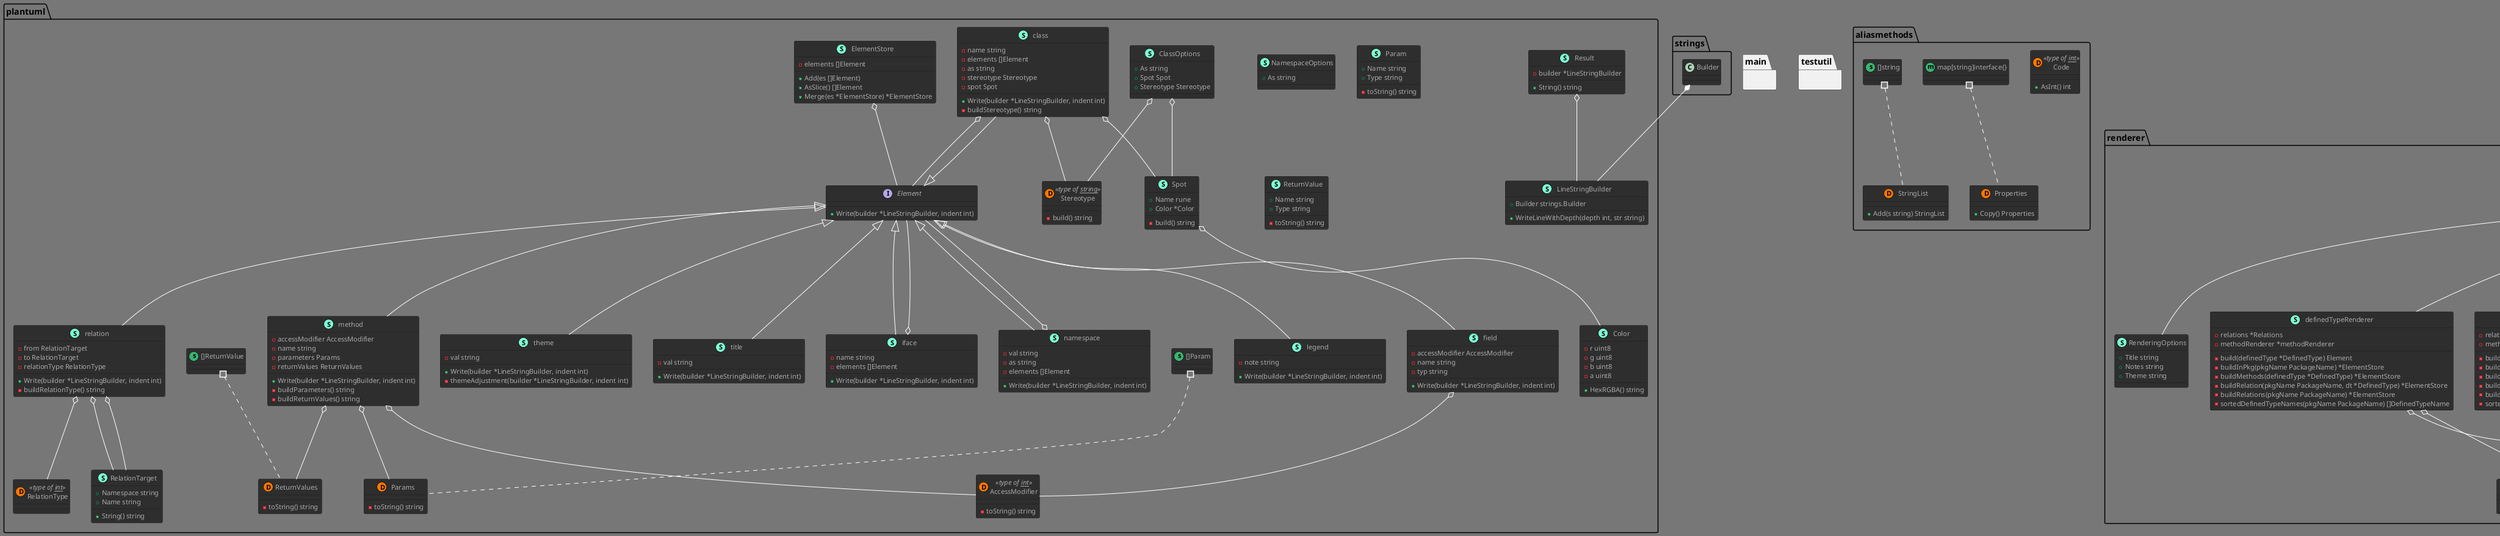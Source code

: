 @startuml
!theme reddress-darkorange
skinparam class {
    attributeIconSize 8
}
namespace aliasmethods {
    class "Code"  << (D,  ff7700ff) type of __int__ >> {
        + AsInt() int
    }
    class "Properties"  << (D,  ff7700ff)  >> {
        + Copy() Properties
    }
    class "StringList"  << (D,  ff7700ff)  >> {
        + Add(s string) StringList
    }
}
namespace aliasmethods {
    class "map[string]interface{}" as mapstringinterface << (m,  3cb371ff)  >> {
    }
}
"aliasmethods.mapstringinterface" #.. "aliasmethods.Properties"
namespace aliasmethods {
    class "[]string" as string << (s,  3cb371ff)  >> {
    }
}
"aliasmethods.string" #.. "aliasmethods.StringList"
namespace class {
    class "Diagram"  << (S,  7fffd4ff)  >> {
        - renderer *Renderer
        + Render() *Result
    }
}
"class.Diagram" o-- "renderer.Renderer"
namespace classdiagram {
    class "FlagSet"  << (S,  7fffd4ff)  >> {
        - set *FlagSet
        - values FlagValues
        + InitializeFlags() 
        + Values() FlagValues
    }
    class "FlagValues"  << (S,  7fffd4ff)  >> {
        + Ignore string
        + Title string
        + Notes string
        + Output string
        + Theme string
        + Recursive bool
    }
}
"classdiagram.FlagSet" o-- "pflag.FlagSet"
"classdiagram.FlagSet" o-- "classdiagram.FlagValues"
namespace connectionlabels {
    class "ImplementsAbstractInterface"  << (S,  7fffd4ff)  >> {
        + AliasOfInt AliasOfInt
        + PublicUse AbstractInterface
        - interfaceFunction() bool
    }
    interface AbstractInterface {
        - interfaceFunction() bool
    }
    class "AliasOfInt"  << (D,  ff7700ff) type of __int__ >> {
    }
}
"connectionlabels.AliasOfInt" *-- "connectionlabels.ImplementsAbstractInterface"
"connectionlabels.AbstractInterface" <|-- "connectionlabels.ImplementsAbstractInterface"
"connectionlabels.ImplementsAbstractInterface" o-- "connectionlabels.AbstractInterface"
namespace main {
}
namespace parenthesizedtypedeclarations {
    class "defaultFoo"  << (S,  7fffd4ff)  >> {
        + Foo() 
    }
    interface Bar {
        + Bar() 
    }
    interface Foo {
        + Foo() 
    }
}
"parenthesizedtypedeclarations.Foo" <|-- "parenthesizedtypedeclarations.defaultFoo"
namespace pkg {
    class "Diagram"  << (S,  7fffd4ff)  >> {
        - renderer *renderer
        + Render() string
    }
    class "renderer"  << (S,  7fffd4ff)  >> {
        - theme string
        - pkgGraph *PackageGraph
        - buildNamespace(pkgPath PackagePath) Element
        - namespacePath(pkgPath PackagePath) string
        - relationTargetName(pkgPath PackagePath) string
        - render() string
    }
}
"pkg.Diagram" o-- "pkg.renderer"
"pkg.renderer" o-- "gocode.PackageGraph"
namespace pkgdiagram {
    class "FlagSet"  << (S,  7fffd4ff)  >> {
        - set *FlagSet
        - values FlagValues
        + InitializeFlags() 
        + Values() FlagValues
    }
    class "FlagValues"  << (S,  7fffd4ff)  >> {
        + Ignore string
        + Output string
        + Theme string
        + Recursive bool
    }
}
"pkgdiagram.FlagSet" o-- "pflag.FlagSet"
"pkgdiagram.FlagSet" o-- "pkgdiagram.FlagValues"
namespace plantuml {
    class "ClassOptions"  << (S,  7fffd4ff)  >> {
        + As string
        + Spot Spot
        + Stereotype Stereotype
    }
    class "Color"  << (S,  7fffd4ff)  >> {
        - r uint8
        - g uint8
        - b uint8
        - a uint8
        + HexRGBA() string
    }
    class "ElementStore"  << (S,  7fffd4ff)  >> {
        - elements []Element
        + Add(es []Element) 
        + AsSlice() []Element
        + Merge(es *ElementStore) *ElementStore
    }
    class "LineStringBuilder"  << (S,  7fffd4ff)  >> {
        + Builder strings.Builder
        + WriteLineWithDepth(depth int, str string) 
    }
    class "NamespaceOptions"  << (S,  7fffd4ff)  >> {
        + As string
    }
    class "Param"  << (S,  7fffd4ff)  >> {
        + Name string
        + Type string
        - toString() string
    }
    class "RelationTarget"  << (S,  7fffd4ff)  >> {
        + Namespace string
        + Name string
        + String() string
    }
    class "Result"  << (S,  7fffd4ff)  >> {
        - builder *LineStringBuilder
        + String() string
    }
    class "ReturnValue"  << (S,  7fffd4ff)  >> {
        + Name string
        + Type string
        - toString() string
    }
    class "Spot"  << (S,  7fffd4ff)  >> {
        + Name rune
        + Color *Color
        - build() string
    }
    class "class"  << (S,  7fffd4ff)  >> {
        - name string
        - elements []Element
        - as string
        - stereotype Stereotype
        - spot Spot
        + Write(builder *LineStringBuilder, indent int) 
        - buildStereotype() string
    }
    class "field"  << (S,  7fffd4ff)  >> {
        - accessModifier AccessModifier
        - name string
        - typ string
        + Write(builder *LineStringBuilder, indent int) 
    }
    class "iface"  << (S,  7fffd4ff)  >> {
        - name string
        - elements []Element
        + Write(builder *LineStringBuilder, indent int) 
    }
    class "legend"  << (S,  7fffd4ff)  >> {
        - note string
        + Write(builder *LineStringBuilder, indent int) 
    }
    class "method"  << (S,  7fffd4ff)  >> {
        - accessModifier AccessModifier
        - name string
        - parameters Params
        - returnValues ReturnValues
        + Write(builder *LineStringBuilder, indent int) 
        - buildParameters() string
        - buildReturnValues() string
    }
    class "namespace"  << (S,  7fffd4ff)  >> {
        - val string
        - as string
        - elements []Element
        + Write(builder *LineStringBuilder, indent int) 
    }
    class "relation"  << (S,  7fffd4ff)  >> {
        - from RelationTarget
        - to RelationTarget
        - relationType RelationType
        + Write(builder *LineStringBuilder, indent int) 
        - buildRelationType() string
    }
    class "theme"  << (S,  7fffd4ff)  >> {
        - val string
        + Write(builder *LineStringBuilder, indent int) 
        - themeAdjustment(builder *LineStringBuilder, indent int) 
    }
    class "title"  << (S,  7fffd4ff)  >> {
        - val string
        + Write(builder *LineStringBuilder, indent int) 
    }
    interface Element {
        + Write(builder *LineStringBuilder, indent int) 
    }
    class "AccessModifier"  << (D,  ff7700ff) type of __int__ >> {
        - toString() string
    }
    class "Params"  << (D,  ff7700ff)  >> {
        - toString() string
    }
    class "RelationType"  << (D,  ff7700ff) type of __int__ >> {
    }
    class "ReturnValues"  << (D,  ff7700ff)  >> {
        - toString() string
    }
    class "Stereotype"  << (D,  ff7700ff) type of __string__ >> {
        - build() string
    }
}
"plantuml.ClassOptions" o-- "plantuml.Spot"
"plantuml.ClassOptions" o-- "plantuml.Stereotype"
"plantuml.ElementStore" o-- "plantuml.Element"
"strings.Builder" *-- "plantuml.LineStringBuilder"
"plantuml.Result" o-- "plantuml.LineStringBuilder"
"plantuml.Spot" o-- "plantuml.Color"
"plantuml.Element" <|-- "plantuml.class"
"plantuml.class" o-- "plantuml.Element"
"plantuml.class" o-- "plantuml.Spot"
"plantuml.class" o-- "plantuml.Stereotype"
"plantuml.Element" <|-- "plantuml.field"
"plantuml.field" o-- "plantuml.AccessModifier"
"plantuml.Element" <|-- "plantuml.iface"
"plantuml.iface" o-- "plantuml.Element"
"plantuml.Element" <|-- "plantuml.legend"
"plantuml.Element" <|-- "plantuml.method"
"plantuml.method" o-- "plantuml.AccessModifier"
"plantuml.method" o-- "plantuml.Params"
"plantuml.method" o-- "plantuml.ReturnValues"
"plantuml.Element" <|-- "plantuml.namespace"
"plantuml.namespace" o-- "plantuml.Element"
"plantuml.Element" <|-- "plantuml.relation"
"plantuml.relation" o-- "plantuml.RelationTarget"
"plantuml.relation" o-- "plantuml.RelationTarget"
"plantuml.relation" o-- "plantuml.RelationType"
"plantuml.Element" <|-- "plantuml.theme"
"plantuml.Element" <|-- "plantuml.title"
namespace plantuml {
    class "[]Param" as []Param << (s,  3cb371ff)  >> {
    }
}
"plantuml.[]Param" #.. "plantuml.Params"
namespace plantuml {
    class "[]ReturnValue" as []ReturnValue << (s,  3cb371ff)  >> {
    }
}
"plantuml.[]ReturnValue" #.. "plantuml.ReturnValues"
namespace renderer {
    class "Renderer"  << (S,  7fffd4ff)  >> {
        - relations *Relations
        - renderingOptions *RenderingOptions
        - structRenderer *structRenderer
        - interfaceRenderer *interfaceRenderer
        - definedTypeRenderer *definedTypeRenderer
        - aliasRenderer *aliasRenderer
        + Render() *Result
        - buildPackage(pkgName PackageName) *ElementStore
    }
    class "RenderingOptions"  << (S,  7fffd4ff)  >> {
        + Title string
        + Notes string
        + Theme string
    }
    class "aliasRenderer"  << (S,  7fffd4ff)  >> {
        - relations *Relations
        - buildTypeAliases() *ElementStore
    }
    class "definedTypeRenderer"  << (S,  7fffd4ff)  >> {
        - relations *Relations
        - methodRenderer *methodRenderer
        - build(definedType *DefinedType) Element
        - buildInPkg(pkgName PackageName) *ElementStore
        - buildMethods(definedType *DefinedType) *ElementStore
        - buildRelation(pkgName PackageName, dt *DefinedType) *ElementStore
        - buildRelations(pkgName PackageName) *ElementStore
        - sortedDefinedTypeNames(pkgName PackageName) []DefinedTypeName
    }
    class "interfaceRenderer"  << (S,  7fffd4ff)  >> {
        - relations *Relations
        - methodRenderer *methodRenderer
        - buildCompositions(iface *Interface) *ElementStore
        - buildInPkg(pkgName PackageName) *ElementStore
        - buildInterface(iface *Interface) Element
        - buildMethods(iface *Interface) *ElementStore
        - buildRelations(pkgName PackageName) *ElementStore
        - sortedInterfaceNames(pkgName PackageName) []InterfaceName
    }
    class "methodRenderer"  << (S,  7fffd4ff)  >> {
        - buildMethods(functions []*Function) *ElementStore
    }
    class "structRenderer"  << (S,  7fffd4ff)  >> {
        - relations *Relations
        - methodRenderer *methodRenderer
        - buildAggregations(st *Struct) *ElementStore
        - buildCompositions(s *Struct) *ElementStore
        - buildElementStructure(st *Struct) Element
        - buildExtends(st *Struct) *ElementStore
        - buildInPkg(pkgName PackageName) *ElementStore
        - buildStructCompositionFromField(structure *Struct, f *Field) *ElementStore
        - buildStructFields(st *Struct) *ElementStore
        - buildStructMethods(st *Struct) *ElementStore
        - buildStructRelation(st *Struct) *ElementStore
        - buildStructRelations(pkgName PackageName) *ElementStore
        - sortedStructNames(pkgName PackageName) []StructName
    }
}
"renderer.Renderer" o-- "gocode.Relations"
"renderer.Renderer" o-- "renderer.RenderingOptions"
"renderer.Renderer" o-- "renderer.aliasRenderer"
"renderer.Renderer" o-- "renderer.definedTypeRenderer"
"renderer.Renderer" o-- "renderer.interfaceRenderer"
"renderer.Renderer" o-- "renderer.structRenderer"
"renderer.aliasRenderer" o-- "gocode.Relations"
"renderer.definedTypeRenderer" o-- "gocode.Relations"
"renderer.definedTypeRenderer" o-- "renderer.methodRenderer"
"renderer.interfaceRenderer" o-- "gocode.Relations"
"renderer.interfaceRenderer" o-- "renderer.methodRenderer"
"renderer.structRenderer" o-- "gocode.Relations"
"renderer.structRenderer" o-- "renderer.methodRenderer"
namespace renderingoptions {
    class "Test"  << (S,  7fffd4ff)  >> {
        - integer int
        - function() 
    }
}
namespace subfolder {
    interface TestInterfaceAsField {
    }
    interface test2 {
        - test() 
    }
}
"subfolder.TestInterfaceAsField" *-- "subfolder.test2"
namespace subfolder2 {
    class "Subfolder2"  << (S,  7fffd4ff)  >> {
        + SubfolderFunction(b bool, i int) bool
    }
}
"subfolder3.SubfolderInterface" <|-- "subfolder2.Subfolder2"
namespace subfolder3 {
    interface SubfolderInterface {
        + SubfolderFunction(bool, int) bool
    }
}
namespace testingsupport {
    class "test"  << (S,  7fffd4ff)  >> {
        - field int
        - field2 TestComplicatedAlias
        - foo parenthesizedtypedeclarations.Foo
        - test() 
    }
    interface testInterface {
        - test() 
    }
    class "TestComplicatedAlias"  << (D,  ff7700ff)  >> {
    }
    class "definedTypeInt"  << (D,  ff7700ff) type of __int__ >> {
    }
}
"testingsupport.testInterface" <|-- "testingsupport.test"
"testingsupport.test" o-- "parenthesizedtypedeclarations.Foo"
"testingsupport.test" o-- "testingsupport.TestComplicatedAlias"
namespace testingsupport {
    class "func(strings.Builder) bool" as funcstringsBuilderbool << (f,  3cb371ff)  >> {
    }
}
"testingsupport.funcstringsBuilderbool" #.. "testingsupport.TestComplicatedAlias"
namespace testutil {
}
namespace testingsupport {
    class "aliasString"  << (T,  eddc44ff) alias of __string__ >> {
    }
}
@enduml

